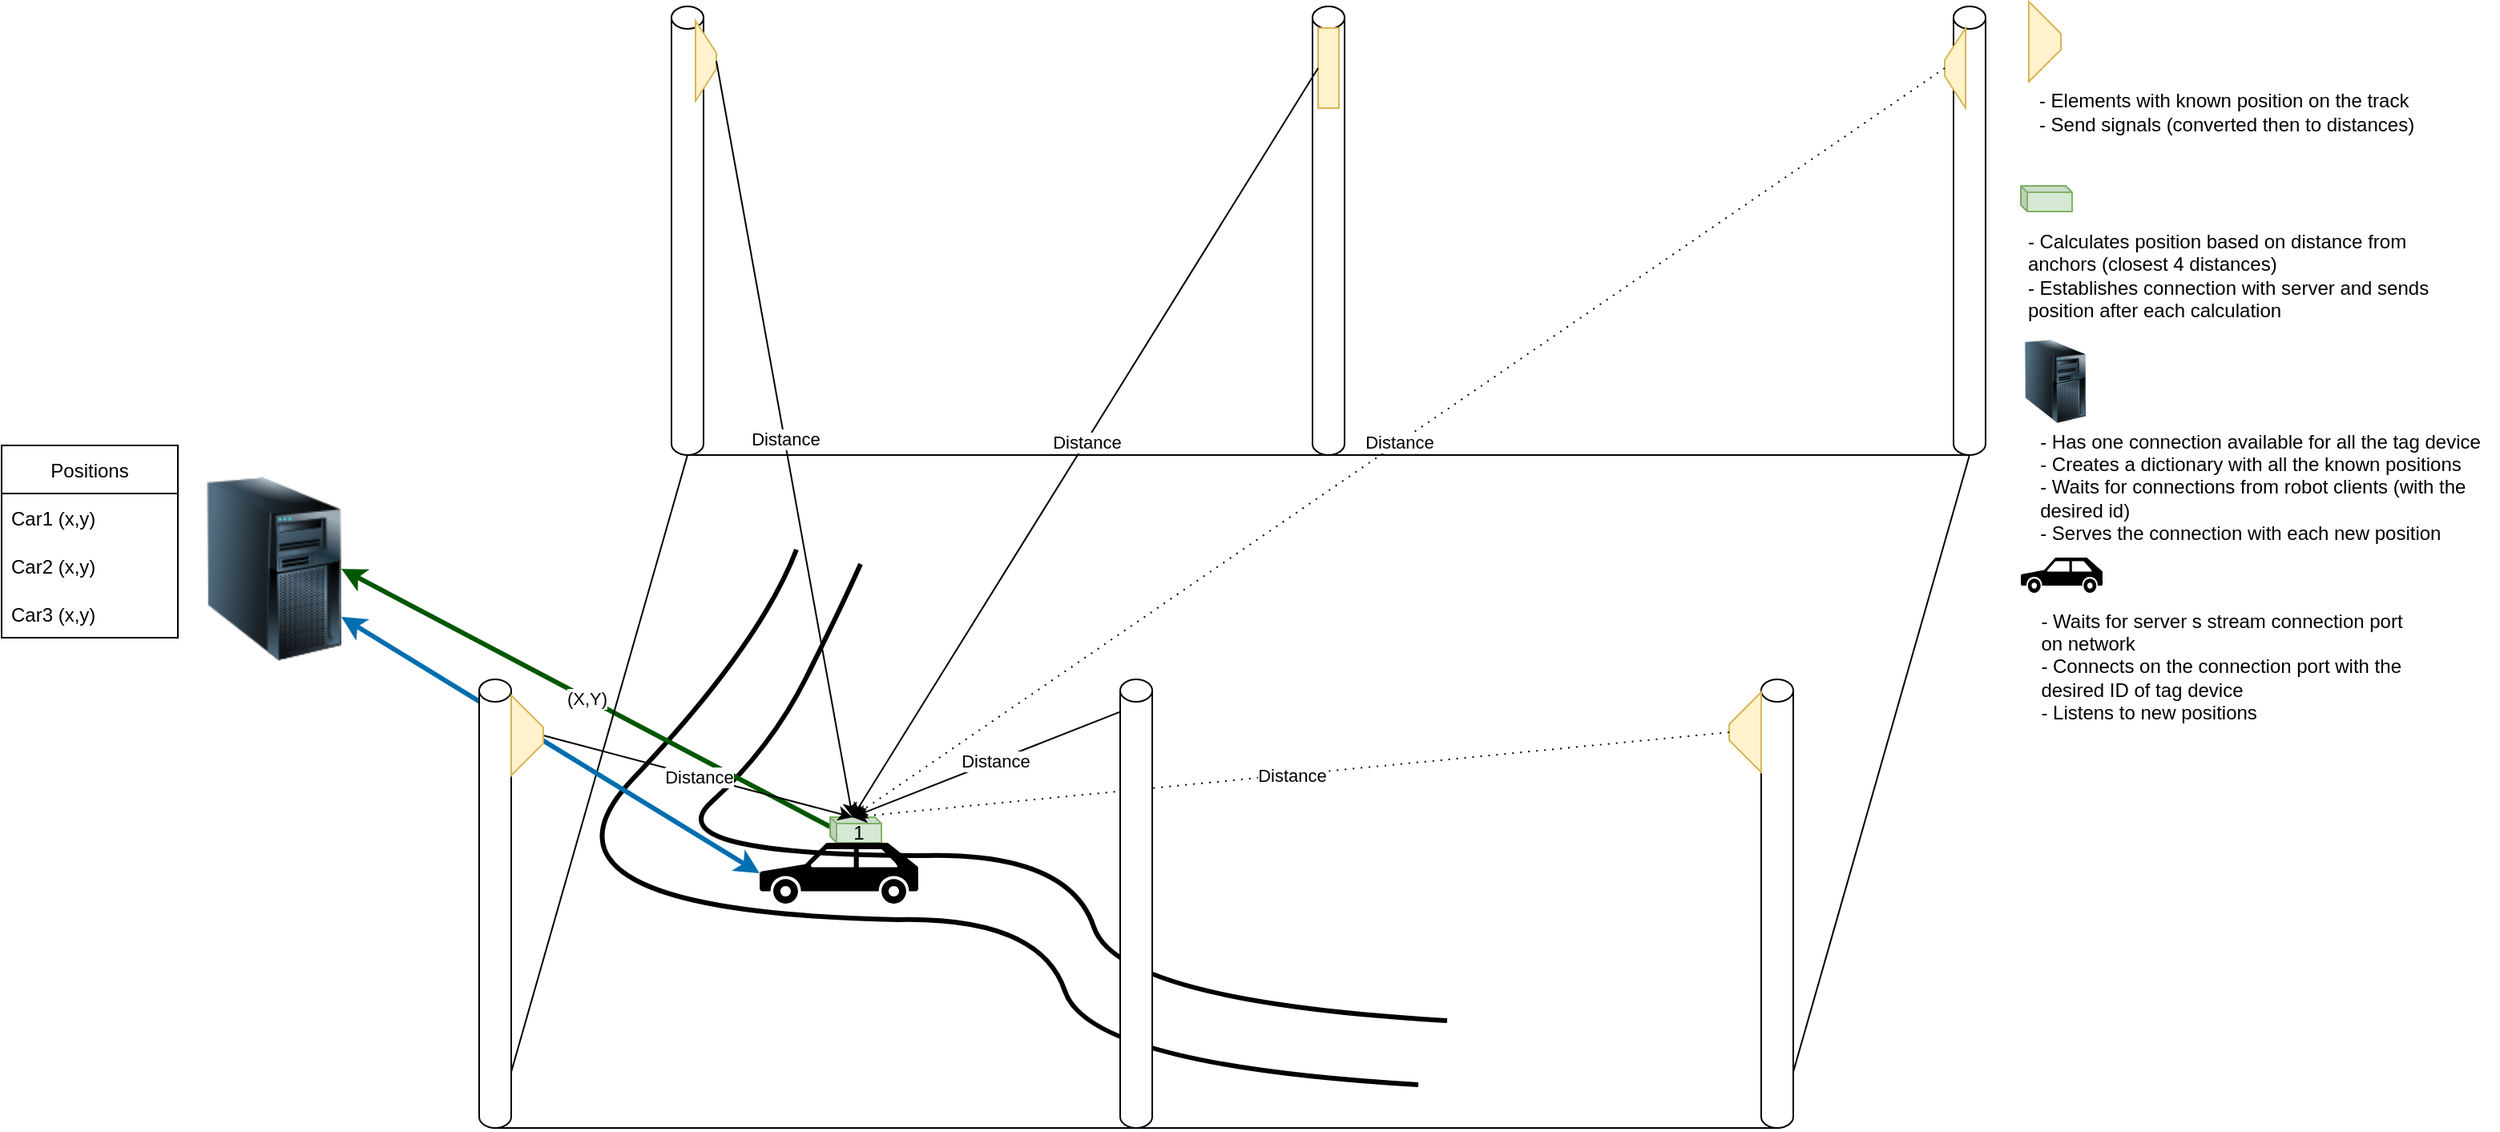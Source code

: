 <mxfile version="20.3.0" type="device"><diagram id="DXhCByHmucZi2TwN4niS" name="Page-1"><mxGraphModel dx="2578" dy="940" grid="0" gridSize="10" guides="1" tooltips="1" connect="1" arrows="1" fold="1" page="0" pageScale="1" pageWidth="850" pageHeight="1100" math="0" shadow="0"><root><mxCell id="0"/><mxCell id="1" parent="0"/><mxCell id="8ppgbdg4Yw9ya5neB9kZ-97" value="" style="curved=1;endArrow=none;html=1;rounded=0;strokeWidth=3;endFill=0;" edge="1" parent="1"><mxGeometry width="50" height="50" relative="1" as="geometry"><mxPoint x="138" y="620" as="sourcePoint"/><mxPoint x="464" y="723" as="targetPoint"/><Array as="points"><mxPoint x="228" y="618"/><mxPoint x="259" y="711"/></Array></mxGeometry></mxCell><mxCell id="8ppgbdg4Yw9ya5neB9kZ-96" value="" style="curved=1;endArrow=none;html=1;rounded=0;strokeWidth=3;endFill=0;" edge="1" parent="1"><mxGeometry width="50" height="50" relative="1" as="geometry"><mxPoint x="120" y="660" as="sourcePoint"/><mxPoint x="446" y="763" as="targetPoint"/><Array as="points"><mxPoint x="210" y="658"/><mxPoint x="241" y="751"/></Array></mxGeometry></mxCell><mxCell id="8ppgbdg4Yw9ya5neB9kZ-95" value="" style="curved=1;endArrow=none;html=1;rounded=0;strokeWidth=3;endFill=0;" edge="1" parent="1"><mxGeometry width="50" height="50" relative="1" as="geometry"><mxPoint x="141" y="620" as="sourcePoint"/><mxPoint x="98" y="438" as="targetPoint"/><Array as="points"><mxPoint x="-32" y="620"/><mxPoint x="42" y="553"/><mxPoint x="86" y="465"/></Array></mxGeometry></mxCell><mxCell id="8ppgbdg4Yw9ya5neB9kZ-94" value="" style="curved=1;endArrow=none;html=1;rounded=0;strokeWidth=3;endFill=0;" edge="1" parent="1"><mxGeometry width="50" height="50" relative="1" as="geometry"><mxPoint x="122" y="660" as="sourcePoint"/><mxPoint x="58" y="429" as="targetPoint"/><Array as="points"><mxPoint x="-123" y="655"/><mxPoint x="35" y="489"/></Array></mxGeometry></mxCell><mxCell id="8ppgbdg4Yw9ya5neB9kZ-84" value="" style="endArrow=classic;html=1;rounded=0;exitX=0;exitY=0;exitDx=0;exitDy=6;exitPerimeter=0;entryX=1;entryY=0.5;entryDx=0;entryDy=0;fillColor=#008a00;strokeColor=#005700;strokeWidth=3;" edge="1" parent="1" source="8ppgbdg4Yw9ya5neB9kZ-43" target="8ppgbdg4Yw9ya5neB9kZ-51"><mxGeometry relative="1" as="geometry"><mxPoint x="216" y="403" as="sourcePoint"/><mxPoint x="316" y="403" as="targetPoint"/></mxGeometry></mxCell><mxCell id="8ppgbdg4Yw9ya5neB9kZ-85" value="(X,Y)" style="edgeLabel;resizable=0;html=1;align=center;verticalAlign=middle;" connectable="0" vertex="1" parent="8ppgbdg4Yw9ya5neB9kZ-84"><mxGeometry relative="1" as="geometry"/></mxCell><mxCell id="8ppgbdg4Yw9ya5neB9kZ-3" value="" style="shape=cylinder3;whiteSpace=wrap;html=1;boundedLbl=1;backgroundOutline=1;size=7;" vertex="1" parent="1"><mxGeometry x="-20" y="90" width="20" height="280" as="geometry"/></mxCell><mxCell id="8ppgbdg4Yw9ya5neB9kZ-4" value="" style="shape=cylinder3;whiteSpace=wrap;html=1;boundedLbl=1;backgroundOutline=1;size=7;" vertex="1" parent="1"><mxGeometry x="380" y="90" width="20" height="280" as="geometry"/></mxCell><mxCell id="8ppgbdg4Yw9ya5neB9kZ-5" value="" style="shape=cylinder3;whiteSpace=wrap;html=1;boundedLbl=1;backgroundOutline=1;size=7;" vertex="1" parent="1"><mxGeometry x="780" y="90" width="20" height="280" as="geometry"/></mxCell><mxCell id="8ppgbdg4Yw9ya5neB9kZ-10" value="" style="endArrow=none;html=1;rounded=0;exitX=0.5;exitY=1;exitDx=0;exitDy=0;exitPerimeter=0;entryX=0.5;entryY=1;entryDx=0;entryDy=0;entryPerimeter=0;" edge="1" parent="1" source="8ppgbdg4Yw9ya5neB9kZ-6" target="8ppgbdg4Yw9ya5neB9kZ-3"><mxGeometry width="50" height="50" relative="1" as="geometry"><mxPoint x="340" y="590" as="sourcePoint"/><mxPoint x="390" y="540" as="targetPoint"/></mxGeometry></mxCell><mxCell id="8ppgbdg4Yw9ya5neB9kZ-11" value="" style="endArrow=none;html=1;rounded=0;entryX=0.5;entryY=1;entryDx=0;entryDy=0;entryPerimeter=0;exitX=0.5;exitY=1;exitDx=0;exitDy=0;exitPerimeter=0;" edge="1" parent="1" source="8ppgbdg4Yw9ya5neB9kZ-3" target="8ppgbdg4Yw9ya5neB9kZ-5"><mxGeometry width="50" height="50" relative="1" as="geometry"><mxPoint x="80" y="370" as="sourcePoint"/><mxPoint x="390" y="540" as="targetPoint"/></mxGeometry></mxCell><mxCell id="8ppgbdg4Yw9ya5neB9kZ-12" value="" style="endArrow=none;html=1;rounded=0;exitX=0.5;exitY=1;exitDx=0;exitDy=0;exitPerimeter=0;entryX=0.5;entryY=1;entryDx=0;entryDy=0;entryPerimeter=0;" edge="1" parent="1" source="8ppgbdg4Yw9ya5neB9kZ-6" target="8ppgbdg4Yw9ya5neB9kZ-8"><mxGeometry width="50" height="50" relative="1" as="geometry"><mxPoint x="340" y="590" as="sourcePoint"/><mxPoint x="390" y="540" as="targetPoint"/></mxGeometry></mxCell><mxCell id="8ppgbdg4Yw9ya5neB9kZ-13" value="" style="endArrow=none;html=1;rounded=0;exitX=0.5;exitY=1;exitDx=0;exitDy=0;exitPerimeter=0;entryX=0.5;entryY=1;entryDx=0;entryDy=0;entryPerimeter=0;" edge="1" parent="1" source="8ppgbdg4Yw9ya5neB9kZ-8" target="8ppgbdg4Yw9ya5neB9kZ-5"><mxGeometry width="50" height="50" relative="1" as="geometry"><mxPoint x="340" y="590" as="sourcePoint"/><mxPoint x="620" y="370" as="targetPoint"/></mxGeometry></mxCell><mxCell id="8ppgbdg4Yw9ya5neB9kZ-8" value="" style="shape=cylinder3;whiteSpace=wrap;html=1;boundedLbl=1;backgroundOutline=1;size=7;" vertex="1" parent="1"><mxGeometry x="660" y="510" width="20" height="280" as="geometry"/></mxCell><mxCell id="8ppgbdg4Yw9ya5neB9kZ-23" value="" style="shape=trapezoid;perimeter=trapezoidPerimeter;whiteSpace=wrap;html=1;fixedSize=1;rotation=-90;fillColor=#fff2cc;strokeColor=#d6b656;" vertex="1" parent="1"><mxGeometry x="625" y="533" width="50" height="20" as="geometry"/></mxCell><mxCell id="8ppgbdg4Yw9ya5neB9kZ-24" value="" style="shape=trapezoid;perimeter=trapezoidPerimeter;whiteSpace=wrap;html=1;fixedSize=1;rotation=90;fillColor=#fff2cc;strokeColor=#d6b656;" vertex="1" parent="1"><mxGeometry x="-23.5" y="117.5" width="50" height="13" as="geometry"/></mxCell><mxCell id="8ppgbdg4Yw9ya5neB9kZ-25" value="" style="shape=trapezoid;perimeter=trapezoidPerimeter;whiteSpace=wrap;html=1;fixedSize=1;rotation=-90;fillColor=#fff2cc;strokeColor=#d6b656;" vertex="1" parent="1"><mxGeometry x="756" y="122" width="50" height="13" as="geometry"/></mxCell><mxCell id="8ppgbdg4Yw9ya5neB9kZ-28" value="" style="shape=trapezoid;perimeter=trapezoidPerimeter;whiteSpace=wrap;html=1;fixedSize=1;rotation=90;fillColor=#fff2cc;strokeColor=#d6b656;size=-3.833;" vertex="1" parent="1"><mxGeometry x="365" y="122" width="50" height="13" as="geometry"/></mxCell><mxCell id="8ppgbdg4Yw9ya5neB9kZ-43" value="1" style="shape=cube;whiteSpace=wrap;html=1;boundedLbl=1;backgroundOutline=1;darkOpacity=0.05;darkOpacity2=0.1;size=4;fillColor=#d5e8d4;strokeColor=#82b366;" vertex="1" parent="1"><mxGeometry x="79" y="596" width="32" height="16" as="geometry"/></mxCell><mxCell id="8ppgbdg4Yw9ya5neB9kZ-51" value="" style="image;html=1;image=img/lib/clip_art/computers/Server_Tower_128x128.png" vertex="1" parent="1"><mxGeometry x="-310" y="381" width="84" height="120" as="geometry"/></mxCell><mxCell id="8ppgbdg4Yw9ya5neB9kZ-58" value="" style="endArrow=classic;html=1;rounded=0;exitX=0.5;exitY=0;exitDx=0;exitDy=0;entryX=0;entryY=0;entryDx=14;entryDy=0;entryPerimeter=0;" edge="1" parent="1" source="8ppgbdg4Yw9ya5neB9kZ-24" target="8ppgbdg4Yw9ya5neB9kZ-43"><mxGeometry relative="1" as="geometry"><mxPoint x="490" y="316" as="sourcePoint"/><mxPoint x="590" y="316" as="targetPoint"/></mxGeometry></mxCell><mxCell id="8ppgbdg4Yw9ya5neB9kZ-59" value="Distance" style="edgeLabel;resizable=0;html=1;align=center;verticalAlign=middle;" connectable="0" vertex="1" parent="8ppgbdg4Yw9ya5neB9kZ-58"><mxGeometry relative="1" as="geometry"/></mxCell><mxCell id="8ppgbdg4Yw9ya5neB9kZ-60" value="" style="endArrow=classic;html=1;rounded=0;exitX=0.5;exitY=1;exitDx=0;exitDy=0;entryX=0;entryY=0;entryDx=14;entryDy=0;entryPerimeter=0;" edge="1" parent="1" source="8ppgbdg4Yw9ya5neB9kZ-28" target="8ppgbdg4Yw9ya5neB9kZ-43"><mxGeometry relative="1" as="geometry"><mxPoint x="18" y="134" as="sourcePoint"/><mxPoint x="103" y="606.0" as="targetPoint"/></mxGeometry></mxCell><mxCell id="8ppgbdg4Yw9ya5neB9kZ-61" value="Distance" style="edgeLabel;resizable=0;html=1;align=center;verticalAlign=middle;" connectable="0" vertex="1" parent="8ppgbdg4Yw9ya5neB9kZ-60"><mxGeometry relative="1" as="geometry"/></mxCell><mxCell id="8ppgbdg4Yw9ya5neB9kZ-62" value="" style="endArrow=classic;html=1;rounded=0;exitX=0.5;exitY=0;exitDx=0;exitDy=0;entryX=0;entryY=0;entryDx=14;entryDy=0;entryPerimeter=0;dashed=1;dashPattern=1 4;" edge="1" parent="1" source="8ppgbdg4Yw9ya5neB9kZ-25" target="8ppgbdg4Yw9ya5neB9kZ-43"><mxGeometry relative="1" as="geometry"><mxPoint x="28" y="144" as="sourcePoint"/><mxPoint x="113" y="616.0" as="targetPoint"/></mxGeometry></mxCell><mxCell id="8ppgbdg4Yw9ya5neB9kZ-63" value="Distance" style="edgeLabel;resizable=0;html=1;align=center;verticalAlign=middle;" connectable="0" vertex="1" parent="8ppgbdg4Yw9ya5neB9kZ-62"><mxGeometry relative="1" as="geometry"/></mxCell><mxCell id="8ppgbdg4Yw9ya5neB9kZ-64" value="" style="endArrow=classic;html=1;rounded=0;exitX=0.5;exitY=0;exitDx=0;exitDy=0;entryX=0;entryY=0;entryDx=14;entryDy=0;entryPerimeter=0;dashed=1;dashPattern=1 4;" edge="1" parent="1" source="8ppgbdg4Yw9ya5neB9kZ-23" target="8ppgbdg4Yw9ya5neB9kZ-43"><mxGeometry relative="1" as="geometry"><mxPoint x="38" y="154" as="sourcePoint"/><mxPoint x="123" y="626.0" as="targetPoint"/></mxGeometry></mxCell><mxCell id="8ppgbdg4Yw9ya5neB9kZ-65" value="Distance" style="edgeLabel;resizable=0;html=1;align=center;verticalAlign=middle;" connectable="0" vertex="1" parent="8ppgbdg4Yw9ya5neB9kZ-64"><mxGeometry relative="1" as="geometry"/></mxCell><mxCell id="8ppgbdg4Yw9ya5neB9kZ-66" value="" style="endArrow=classic;html=1;rounded=0;exitX=0.5;exitY=0;exitDx=0;exitDy=0;entryX=0;entryY=0;entryDx=14;entryDy=0;entryPerimeter=0;" edge="1" parent="1" source="8ppgbdg4Yw9ya5neB9kZ-19" target="8ppgbdg4Yw9ya5neB9kZ-43"><mxGeometry relative="1" as="geometry"><mxPoint x="48" y="164" as="sourcePoint"/><mxPoint x="133" y="636.0" as="targetPoint"/></mxGeometry></mxCell><mxCell id="8ppgbdg4Yw9ya5neB9kZ-67" value="Distance" style="edgeLabel;resizable=0;html=1;align=center;verticalAlign=middle;" connectable="0" vertex="1" parent="8ppgbdg4Yw9ya5neB9kZ-66"><mxGeometry relative="1" as="geometry"/></mxCell><mxCell id="8ppgbdg4Yw9ya5neB9kZ-68" value="" style="endArrow=classic;html=1;rounded=0;exitX=0.55;exitY=0.057;exitDx=0;exitDy=0;entryX=0;entryY=0;entryDx=14;entryDy=0;entryPerimeter=0;exitPerimeter=0;" edge="1" parent="1" source="8ppgbdg4Yw9ya5neB9kZ-7" target="8ppgbdg4Yw9ya5neB9kZ-43"><mxGeometry relative="1" as="geometry"><mxPoint x="58" y="174" as="sourcePoint"/><mxPoint x="143" y="646.0" as="targetPoint"/></mxGeometry></mxCell><mxCell id="8ppgbdg4Yw9ya5neB9kZ-69" value="Distance" style="edgeLabel;resizable=0;html=1;align=center;verticalAlign=middle;" connectable="0" vertex="1" parent="8ppgbdg4Yw9ya5neB9kZ-68"><mxGeometry relative="1" as="geometry"/></mxCell><mxCell id="8ppgbdg4Yw9ya5neB9kZ-7" value="" style="shape=cylinder3;whiteSpace=wrap;html=1;boundedLbl=1;backgroundOutline=1;size=7;" vertex="1" parent="1"><mxGeometry x="260" y="510" width="20" height="280" as="geometry"/></mxCell><mxCell id="8ppgbdg4Yw9ya5neB9kZ-87" value="Positions" style="swimlane;fontStyle=0;childLayout=stackLayout;horizontal=1;startSize=30;horizontalStack=0;resizeParent=1;resizeParentMax=0;resizeLast=0;collapsible=1;marginBottom=0;" vertex="1" parent="1"><mxGeometry x="-438" y="364" width="110" height="120" as="geometry"/></mxCell><mxCell id="8ppgbdg4Yw9ya5neB9kZ-88" value="Car1 (x,y)" style="text;strokeColor=none;fillColor=none;align=left;verticalAlign=middle;spacingLeft=4;spacingRight=4;overflow=hidden;points=[[0,0.5],[1,0.5]];portConstraint=eastwest;rotatable=0;" vertex="1" parent="8ppgbdg4Yw9ya5neB9kZ-87"><mxGeometry y="30" width="110" height="30" as="geometry"/></mxCell><mxCell id="8ppgbdg4Yw9ya5neB9kZ-89" value="Car2 (x,y)" style="text;strokeColor=none;fillColor=none;align=left;verticalAlign=middle;spacingLeft=4;spacingRight=4;overflow=hidden;points=[[0,0.5],[1,0.5]];portConstraint=eastwest;rotatable=0;" vertex="1" parent="8ppgbdg4Yw9ya5neB9kZ-87"><mxGeometry y="60" width="110" height="30" as="geometry"/></mxCell><mxCell id="8ppgbdg4Yw9ya5neB9kZ-90" value="Car3 (x,y)" style="text;strokeColor=none;fillColor=none;align=left;verticalAlign=middle;spacingLeft=4;spacingRight=4;overflow=hidden;points=[[0,0.5],[1,0.5]];portConstraint=eastwest;rotatable=0;" vertex="1" parent="8ppgbdg4Yw9ya5neB9kZ-87"><mxGeometry y="90" width="110" height="30" as="geometry"/></mxCell><mxCell id="8ppgbdg4Yw9ya5neB9kZ-91" value="" style="endArrow=classic;startArrow=classic;html=1;rounded=0;strokeWidth=3;exitX=1;exitY=0.75;exitDx=0;exitDy=0;entryX=0;entryY=0.5;entryDx=0;entryDy=0;entryPerimeter=0;fillColor=#1ba1e2;strokeColor=#006EAF;" edge="1" parent="1" source="8ppgbdg4Yw9ya5neB9kZ-51" target="8ppgbdg4Yw9ya5neB9kZ-38"><mxGeometry width="50" height="50" relative="1" as="geometry"><mxPoint x="230" y="469" as="sourcePoint"/><mxPoint x="280" y="419" as="targetPoint"/></mxGeometry></mxCell><mxCell id="8ppgbdg4Yw9ya5neB9kZ-6" value="" style="shape=cylinder3;whiteSpace=wrap;html=1;boundedLbl=1;backgroundOutline=1;size=7;" vertex="1" parent="1"><mxGeometry x="-140" y="510" width="20" height="280" as="geometry"/></mxCell><mxCell id="8ppgbdg4Yw9ya5neB9kZ-19" value="" style="shape=trapezoid;perimeter=trapezoidPerimeter;whiteSpace=wrap;html=1;fixedSize=1;rotation=90;fillColor=#fff2cc;strokeColor=#d6b656;" vertex="1" parent="1"><mxGeometry x="-135" y="535" width="50" height="20" as="geometry"/></mxCell><mxCell id="8ppgbdg4Yw9ya5neB9kZ-38" value="" style="shape=mxgraph.signs.transportation.car_3;html=1;pointerEvents=1;fillColor=#000000;strokeColor=none;verticalLabelPosition=bottom;verticalAlign=top;align=center;" vertex="1" parent="1"><mxGeometry x="35" y="612" width="99" height="38" as="geometry"/></mxCell><mxCell id="8ppgbdg4Yw9ya5neB9kZ-98" value="" style="shape=cube;whiteSpace=wrap;html=1;boundedLbl=1;backgroundOutline=1;darkOpacity=0.05;darkOpacity2=0.1;size=4;fillColor=#d5e8d4;strokeColor=#82b366;" vertex="1" parent="1"><mxGeometry x="822" y="202" width="32" height="16" as="geometry"/></mxCell><mxCell id="8ppgbdg4Yw9ya5neB9kZ-99" value="&lt;div align=&quot;justify&quot;&gt;- Calculates position based on distance from &lt;br&gt;&lt;/div&gt;&lt;div align=&quot;justify&quot;&gt;anchors (closest 4 distances)&lt;/div&gt;&lt;div align=&quot;justify&quot;&gt;- Establishes connection with server and sends &lt;br&gt;&lt;/div&gt;&lt;div align=&quot;justify&quot;&gt;position after each calculation&lt;br&gt;&lt;/div&gt;" style="text;html=1;align=center;verticalAlign=middle;resizable=0;points=[];autosize=1;strokeColor=none;fillColor=none;" vertex="1" parent="1"><mxGeometry x="812" y="223" width="278" height="70" as="geometry"/></mxCell><mxCell id="8ppgbdg4Yw9ya5neB9kZ-102" value="" style="shape=trapezoid;perimeter=trapezoidPerimeter;whiteSpace=wrap;html=1;fixedSize=1;rotation=90;fillColor=#fff2cc;strokeColor=#d6b656;" vertex="1" parent="1"><mxGeometry x="812" y="102" width="50" height="20" as="geometry"/></mxCell><mxCell id="8ppgbdg4Yw9ya5neB9kZ-103" value="&lt;div align=&quot;justify&quot;&gt;- Elements with known position on the track&lt;/div&gt;&lt;div align=&quot;justify&quot;&gt;- Send signals (converted then to distances)&lt;br&gt;&lt;/div&gt;" style="text;html=1;align=center;verticalAlign=middle;resizable=0;points=[];autosize=1;strokeColor=none;fillColor=none;" vertex="1" parent="1"><mxGeometry x="820" y="135" width="259" height="41" as="geometry"/></mxCell><mxCell id="8ppgbdg4Yw9ya5neB9kZ-105" value="" style="image;html=1;image=img/lib/clip_art/computers/Server_Tower_128x128.png" vertex="1" parent="1"><mxGeometry x="822" y="298" width="43" height="52" as="geometry"/></mxCell><mxCell id="8ppgbdg4Yw9ya5neB9kZ-106" value="&lt;div align=&quot;justify&quot;&gt;- Has one connection available for all the tag device&lt;/div&gt;&lt;div align=&quot;justify&quot;&gt;- Creates a dictionary with all the known positions&lt;/div&gt;&lt;div align=&quot;justify&quot;&gt;- Waits for connections from robot clients (with the &lt;br&gt;&lt;/div&gt;&lt;div align=&quot;justify&quot;&gt;desired id)&lt;/div&gt;&lt;div align=&quot;justify&quot;&gt;- Serves the connection with each new position&lt;br&gt;&lt;/div&gt;" style="text;html=1;align=center;verticalAlign=middle;resizable=0;points=[];autosize=1;strokeColor=none;fillColor=none;" vertex="1" parent="1"><mxGeometry x="822" y="348" width="298" height="84" as="geometry"/></mxCell><mxCell id="8ppgbdg4Yw9ya5neB9kZ-107" value="" style="shape=mxgraph.signs.transportation.car_3;html=1;pointerEvents=1;fillColor=#000000;strokeColor=none;verticalLabelPosition=bottom;verticalAlign=top;align=center;" vertex="1" parent="1"><mxGeometry x="822" y="434" width="51" height="22" as="geometry"/></mxCell><mxCell id="8ppgbdg4Yw9ya5neB9kZ-108" value="&lt;div align=&quot;justify&quot;&gt;- Waits for server s stream connection port &lt;br&gt;&lt;/div&gt;&lt;div align=&quot;justify&quot;&gt;on network&lt;/div&gt;&lt;div align=&quot;justify&quot;&gt;- Connects on the connection port with the &lt;br&gt;&lt;/div&gt;&lt;div align=&quot;justify&quot;&gt;desired ID of tag device&lt;/div&gt;&lt;div align=&quot;justify&quot;&gt;- Listens to new positions&lt;br&gt;&lt;/div&gt;" style="text;html=1;align=center;verticalAlign=middle;resizable=0;points=[];autosize=1;strokeColor=none;fillColor=none;" vertex="1" parent="1"><mxGeometry x="822" y="460" width="249" height="84" as="geometry"/></mxCell></root></mxGraphModel></diagram></mxfile>